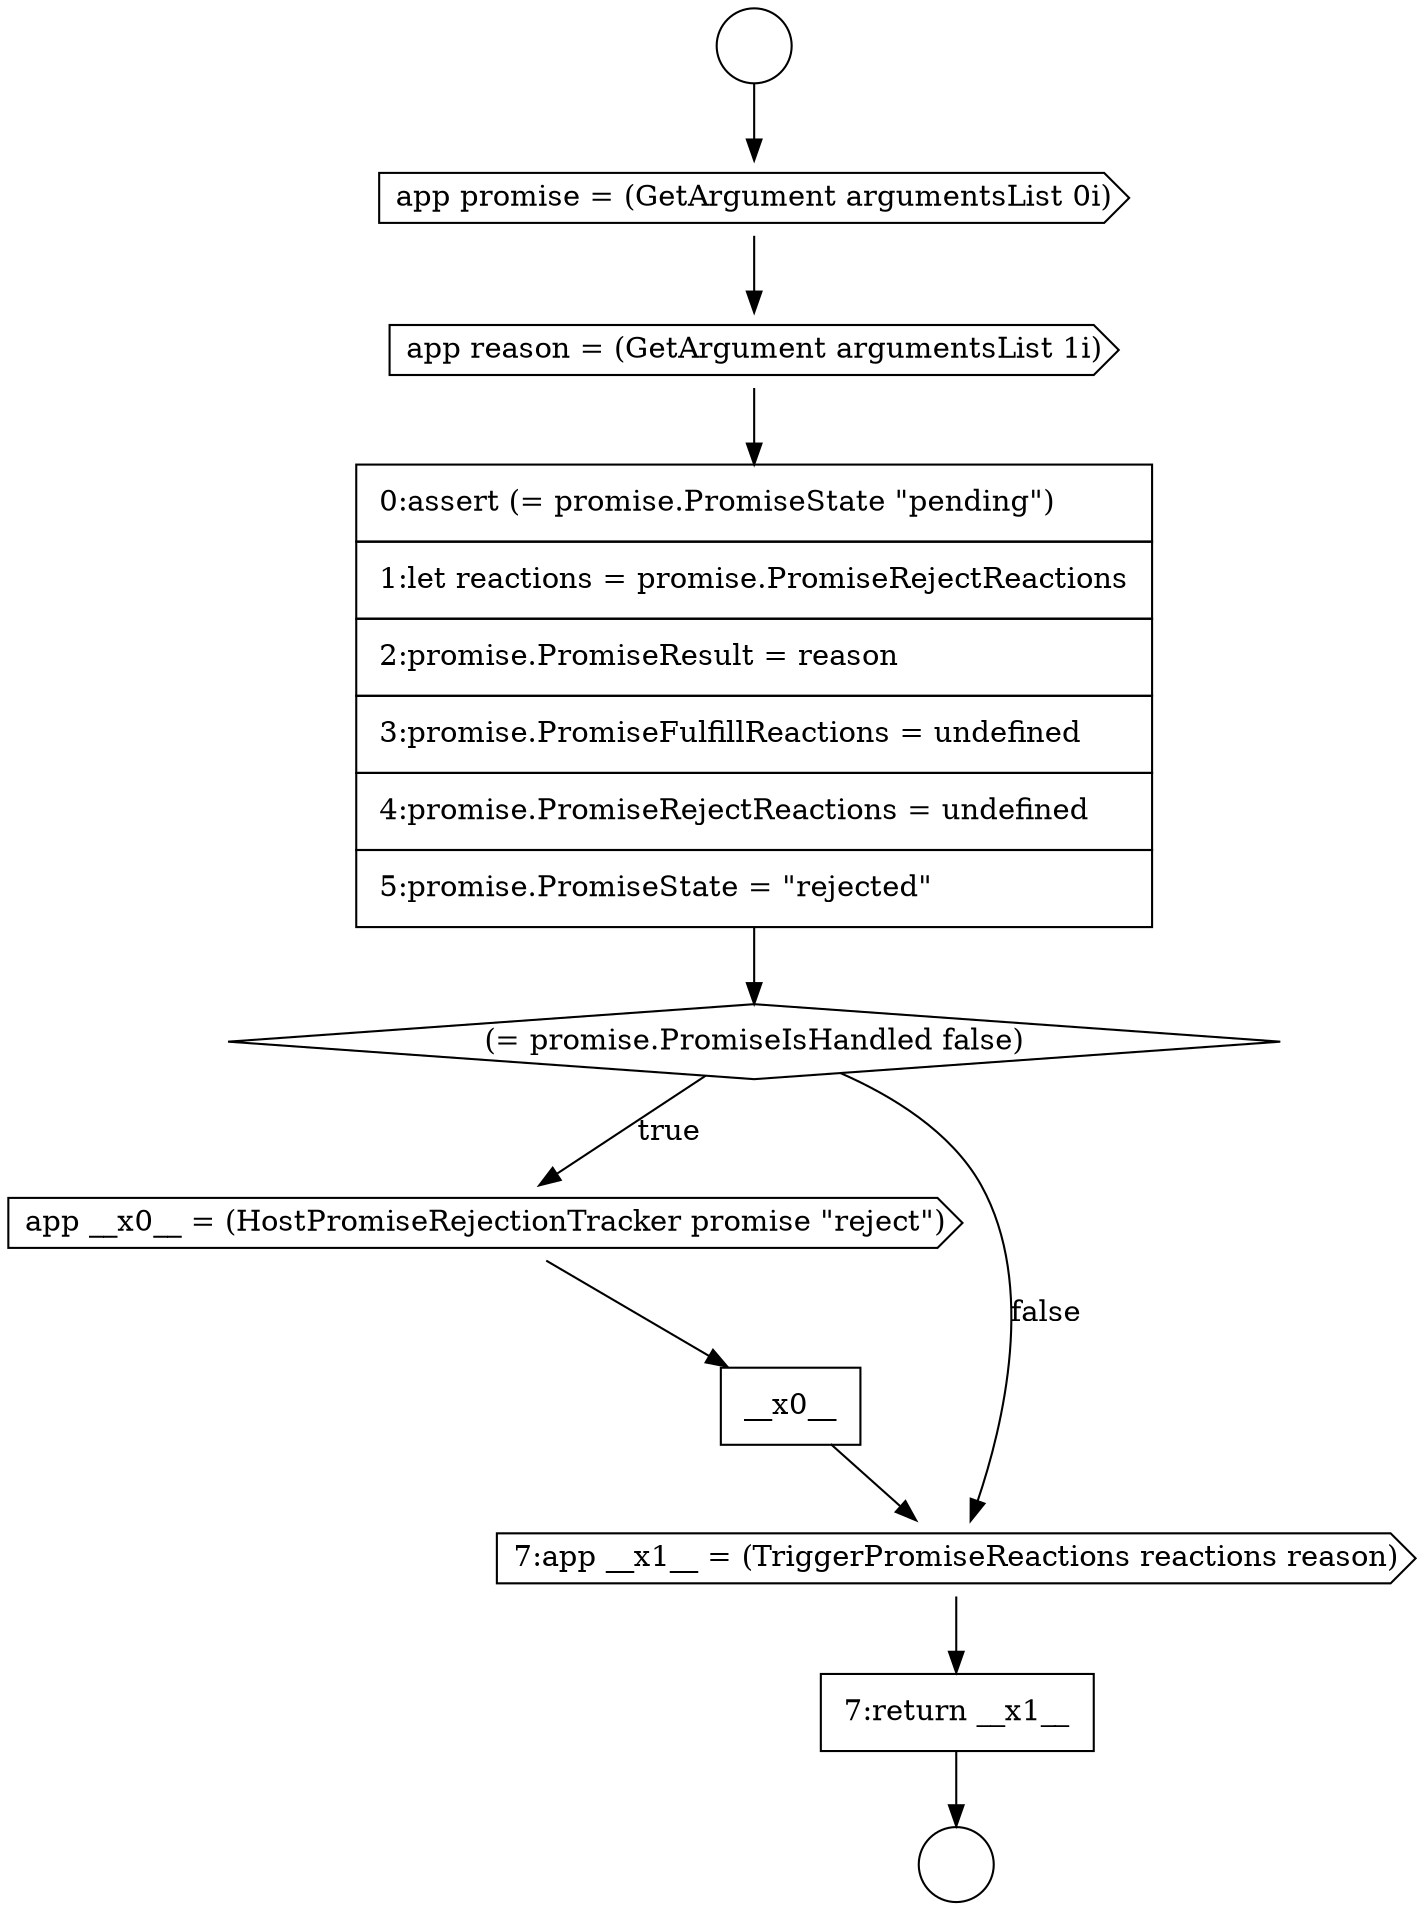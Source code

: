 digraph {
  node15563 [shape=cds, label=<<font color="black">app __x0__ = (HostPromiseRejectionTracker promise &quot;reject&quot;)</font>> color="black" fillcolor="white" style=filled]
  node15559 [shape=cds, label=<<font color="black">app promise = (GetArgument argumentsList 0i)</font>> color="black" fillcolor="white" style=filled]
  node15560 [shape=cds, label=<<font color="black">app reason = (GetArgument argumentsList 1i)</font>> color="black" fillcolor="white" style=filled]
  node15562 [shape=diamond, label=<<font color="black">(= promise.PromiseIsHandled false)</font>> color="black" fillcolor="white" style=filled]
  node15566 [shape=none, margin=0, label=<<font color="black">
    <table border="0" cellborder="1" cellspacing="0" cellpadding="10">
      <tr><td align="left">7:return __x1__</td></tr>
    </table>
  </font>> color="black" fillcolor="white" style=filled]
  node15557 [shape=circle label=" " color="black" fillcolor="white" style=filled]
  node15561 [shape=none, margin=0, label=<<font color="black">
    <table border="0" cellborder="1" cellspacing="0" cellpadding="10">
      <tr><td align="left">0:assert (= promise.PromiseState &quot;pending&quot;)</td></tr>
      <tr><td align="left">1:let reactions = promise.PromiseRejectReactions</td></tr>
      <tr><td align="left">2:promise.PromiseResult = reason</td></tr>
      <tr><td align="left">3:promise.PromiseFulfillReactions = undefined</td></tr>
      <tr><td align="left">4:promise.PromiseRejectReactions = undefined</td></tr>
      <tr><td align="left">5:promise.PromiseState = &quot;rejected&quot;</td></tr>
    </table>
  </font>> color="black" fillcolor="white" style=filled]
  node15565 [shape=cds, label=<<font color="black">7:app __x1__ = (TriggerPromiseReactions reactions reason)</font>> color="black" fillcolor="white" style=filled]
  node15564 [shape=none, margin=0, label=<<font color="black">
    <table border="0" cellborder="1" cellspacing="0" cellpadding="10">
      <tr><td align="left">__x0__</td></tr>
    </table>
  </font>> color="black" fillcolor="white" style=filled]
  node15558 [shape=circle label=" " color="black" fillcolor="white" style=filled]
  node15557 -> node15559 [ color="black"]
  node15563 -> node15564 [ color="black"]
  node15565 -> node15566 [ color="black"]
  node15561 -> node15562 [ color="black"]
  node15562 -> node15563 [label=<<font color="black">true</font>> color="black"]
  node15562 -> node15565 [label=<<font color="black">false</font>> color="black"]
  node15560 -> node15561 [ color="black"]
  node15566 -> node15558 [ color="black"]
  node15564 -> node15565 [ color="black"]
  node15559 -> node15560 [ color="black"]
}

